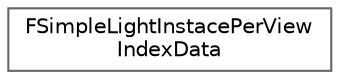 digraph "Graphical Class Hierarchy"
{
 // INTERACTIVE_SVG=YES
 // LATEX_PDF_SIZE
  bgcolor="transparent";
  edge [fontname=Helvetica,fontsize=10,labelfontname=Helvetica,labelfontsize=10];
  node [fontname=Helvetica,fontsize=10,shape=box,height=0.2,width=0.4];
  rankdir="LR";
  Node0 [id="Node000000",label="FSimpleLightInstacePerView\lIndexData",height=0.2,width=0.4,color="grey40", fillcolor="white", style="filled",URL="$d7/dc3/classFSimpleLightInstacePerViewIndexData.html",tooltip="Index into the Per-view data for each instance."];
}
